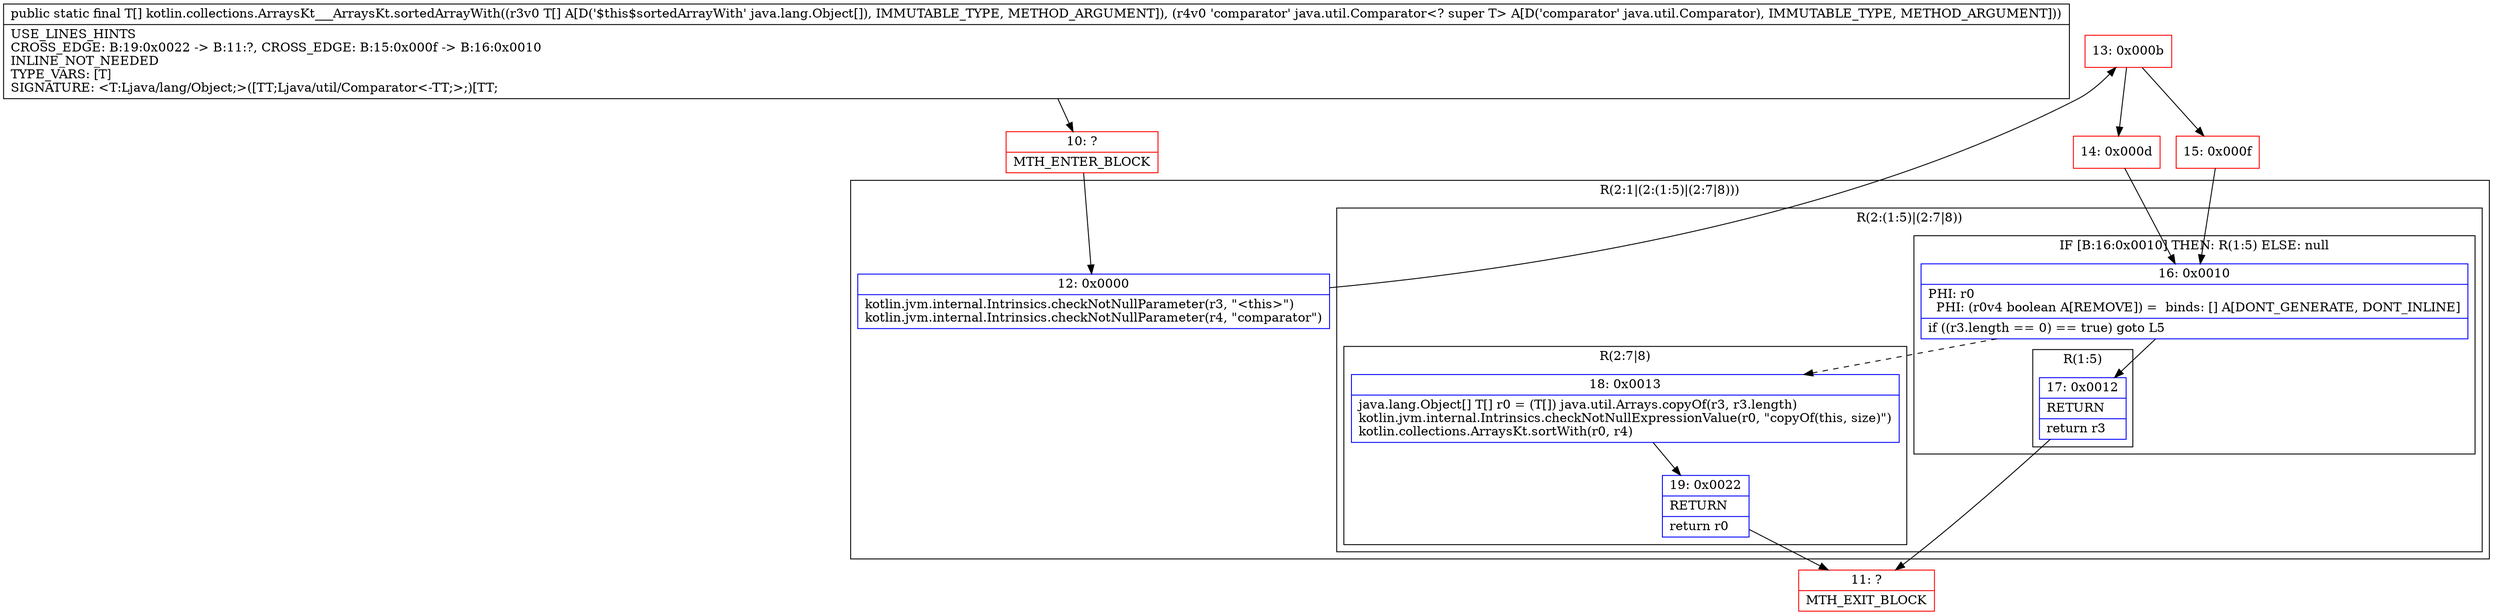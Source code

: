 digraph "CFG forkotlin.collections.ArraysKt___ArraysKt.sortedArrayWith([Ljava\/lang\/Object;Ljava\/util\/Comparator;)[Ljava\/lang\/Object;" {
subgraph cluster_Region_744330344 {
label = "R(2:1|(2:(1:5)|(2:7|8)))";
node [shape=record,color=blue];
Node_12 [shape=record,label="{12\:\ 0x0000|kotlin.jvm.internal.Intrinsics.checkNotNullParameter(r3, \"\<this\>\")\lkotlin.jvm.internal.Intrinsics.checkNotNullParameter(r4, \"comparator\")\l}"];
subgraph cluster_Region_785068942 {
label = "R(2:(1:5)|(2:7|8))";
node [shape=record,color=blue];
subgraph cluster_IfRegion_1658319845 {
label = "IF [B:16:0x0010] THEN: R(1:5) ELSE: null";
node [shape=record,color=blue];
Node_16 [shape=record,label="{16\:\ 0x0010|PHI: r0 \l  PHI: (r0v4 boolean A[REMOVE]) =  binds: [] A[DONT_GENERATE, DONT_INLINE]\l|if ((r3.length == 0) == true) goto L5\l}"];
subgraph cluster_Region_420351741 {
label = "R(1:5)";
node [shape=record,color=blue];
Node_17 [shape=record,label="{17\:\ 0x0012|RETURN\l|return r3\l}"];
}
}
subgraph cluster_Region_876918329 {
label = "R(2:7|8)";
node [shape=record,color=blue];
Node_18 [shape=record,label="{18\:\ 0x0013|java.lang.Object[] T[] r0 = (T[]) java.util.Arrays.copyOf(r3, r3.length)\lkotlin.jvm.internal.Intrinsics.checkNotNullExpressionValue(r0, \"copyOf(this, size)\")\lkotlin.collections.ArraysKt.sortWith(r0, r4)\l}"];
Node_19 [shape=record,label="{19\:\ 0x0022|RETURN\l|return r0\l}"];
}
}
}
Node_10 [shape=record,color=red,label="{10\:\ ?|MTH_ENTER_BLOCK\l}"];
Node_13 [shape=record,color=red,label="{13\:\ 0x000b}"];
Node_14 [shape=record,color=red,label="{14\:\ 0x000d}"];
Node_11 [shape=record,color=red,label="{11\:\ ?|MTH_EXIT_BLOCK\l}"];
Node_15 [shape=record,color=red,label="{15\:\ 0x000f}"];
MethodNode[shape=record,label="{public static final T[] kotlin.collections.ArraysKt___ArraysKt.sortedArrayWith((r3v0 T[] A[D('$this$sortedArrayWith' java.lang.Object[]), IMMUTABLE_TYPE, METHOD_ARGUMENT]), (r4v0 'comparator' java.util.Comparator\<? super T\> A[D('comparator' java.util.Comparator), IMMUTABLE_TYPE, METHOD_ARGUMENT]))  | USE_LINES_HINTS\lCROSS_EDGE: B:19:0x0022 \-\> B:11:?, CROSS_EDGE: B:15:0x000f \-\> B:16:0x0010\lINLINE_NOT_NEEDED\lTYPE_VARS: [T]\lSIGNATURE: \<T:Ljava\/lang\/Object;\>([TT;Ljava\/util\/Comparator\<\-TT;\>;)[TT;\l}"];
MethodNode -> Node_10;Node_12 -> Node_13;
Node_16 -> Node_17;
Node_16 -> Node_18[style=dashed];
Node_17 -> Node_11;
Node_18 -> Node_19;
Node_19 -> Node_11;
Node_10 -> Node_12;
Node_13 -> Node_14;
Node_13 -> Node_15;
Node_14 -> Node_16;
Node_15 -> Node_16;
}

